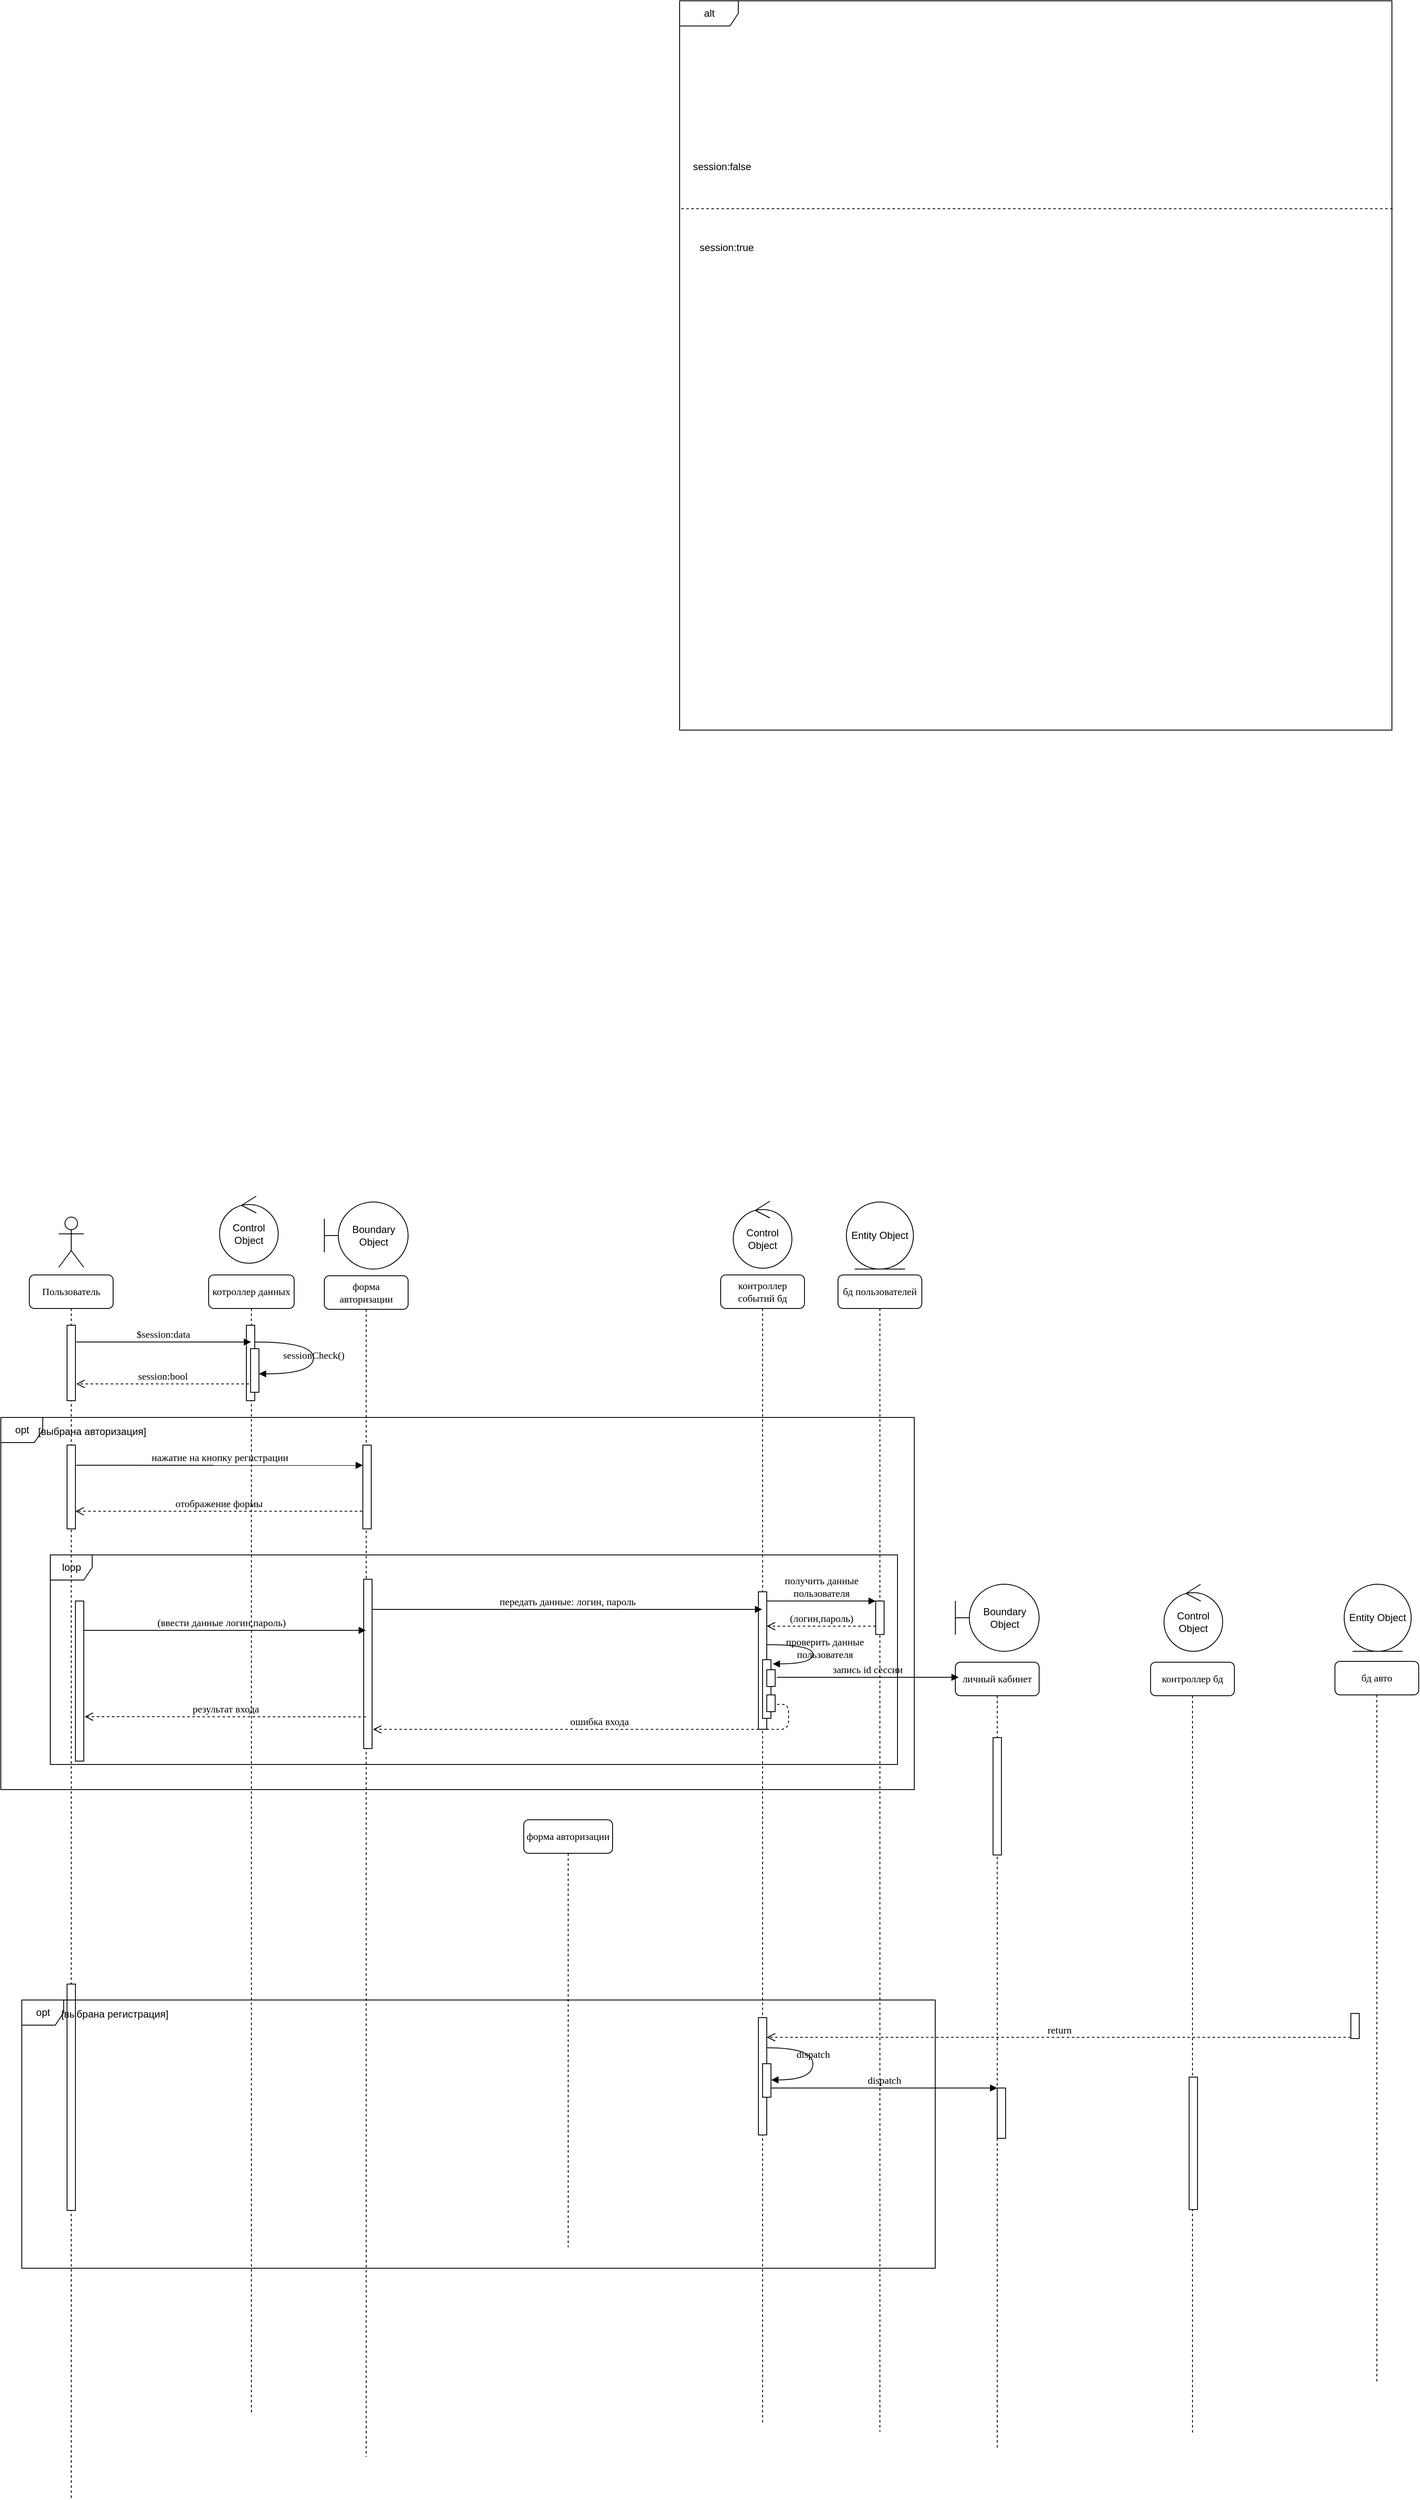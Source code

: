<mxfile version="14.6.6" type="github">
  <diagram name="Page-1" id="13e1069c-82ec-6db2-03f1-153e76fe0fe0">
    <mxGraphModel dx="3304" dy="3010" grid="1" gridSize="10" guides="1" tooltips="1" connect="1" arrows="1" fold="1" page="1" pageScale="1" pageWidth="1100" pageHeight="850" background="#ffffff" math="0" shadow="0">
      <root>
        <mxCell id="0" />
        <mxCell id="1" parent="0" />
        <mxCell id="5UJq4ZcLxgLSVfsXGpA9-32" value="loop" style="shape=umlFrame;tabPosition=left;html=1;boundedLbl=1;labelInHeader=1;width=50;height=30;" vertex="1" parent="1">
          <mxGeometry x="39" y="424" width="1011" height="250" as="geometry" />
        </mxCell>
        <mxCell id="5UJq4ZcLxgLSVfsXGpA9-53" value="opt" style="shape=umlFrame;tabPosition=left;html=1;boundedLbl=1;labelInHeader=1;width=50;height=30;" vertex="1" parent="1">
          <mxGeometry x="-20" y="260" width="1090" height="444" as="geometry" />
        </mxCell>
        <mxCell id="5UJq4ZcLxgLSVfsXGpA9-54" value="[выбрана авторизация]" style="text;align=center;" vertex="1" parent="5UJq4ZcLxgLSVfsXGpA9-53">
          <mxGeometry width="100" height="20" relative="1" as="geometry">
            <mxPoint x="59" y="3" as="offset" />
          </mxGeometry>
        </mxCell>
        <mxCell id="5UJq4ZcLxgLSVfsXGpA9-11" value="alt" style="shape=umlFrame;tabWidth=110;tabHeight=30;tabPosition=left;html=1;boundedLbl=1;labelInHeader=1;width=70;height=30;" vertex="1" parent="1">
          <mxGeometry x="790" y="-1430" width="850" height="870" as="geometry" />
        </mxCell>
        <mxCell id="5UJq4ZcLxgLSVfsXGpA9-12" value="session:false" style="text" vertex="1" parent="5UJq4ZcLxgLSVfsXGpA9-11">
          <mxGeometry width="100" height="20" relative="1" as="geometry">
            <mxPoint x="14" y="184" as="offset" />
          </mxGeometry>
        </mxCell>
        <mxCell id="5UJq4ZcLxgLSVfsXGpA9-13" value="session:true" style="line;strokeWidth=1;dashed=1;labelPosition=center;verticalLabelPosition=bottom;align=left;verticalAlign=top;spacingLeft=20;spacingTop=15;" vertex="1" parent="5UJq4ZcLxgLSVfsXGpA9-11">
          <mxGeometry x="1.902" y="230.599" width="850" height="34.8" as="geometry" />
        </mxCell>
        <mxCell id="7baba1c4bc27f4b0-2" value="форма авторизации" style="shape=umlLifeline;perimeter=lifelinePerimeter;whiteSpace=wrap;html=1;container=1;collapsible=0;recursiveResize=0;outlineConnect=0;rounded=1;shadow=0;comic=0;labelBackgroundColor=none;strokeWidth=1;fontFamily=Verdana;fontSize=12;align=center;" parent="1" vertex="1">
          <mxGeometry x="366" y="91" width="100" height="1409" as="geometry" />
        </mxCell>
        <mxCell id="7baba1c4bc27f4b0-10" value="" style="html=1;points=[];perimeter=orthogonalPerimeter;rounded=0;shadow=0;comic=0;labelBackgroundColor=none;strokeWidth=1;fontFamily=Verdana;fontSize=12;align=center;" parent="7baba1c4bc27f4b0-2" vertex="1">
          <mxGeometry x="47" y="362" width="10" height="202" as="geometry" />
        </mxCell>
        <mxCell id="5UJq4ZcLxgLSVfsXGpA9-65" value="" style="html=1;points=[];perimeter=orthogonalPerimeter;rounded=0;shadow=0;comic=0;labelBackgroundColor=none;strokeWidth=1;fontFamily=Verdana;fontSize=12;align=center;" vertex="1" parent="7baba1c4bc27f4b0-2">
          <mxGeometry x="46" y="202" width="10" height="100" as="geometry" />
        </mxCell>
        <mxCell id="7baba1c4bc27f4b0-4" value="контроллер событий бд" style="shape=umlLifeline;perimeter=lifelinePerimeter;whiteSpace=wrap;html=1;container=1;collapsible=0;recursiveResize=0;outlineConnect=0;rounded=1;shadow=0;comic=0;labelBackgroundColor=none;strokeWidth=1;fontFamily=Verdana;fontSize=12;align=center;" parent="1" vertex="1">
          <mxGeometry x="839" y="90" width="100" height="1370" as="geometry" />
        </mxCell>
        <mxCell id="7baba1c4bc27f4b0-22" value="" style="html=1;points=[];perimeter=orthogonalPerimeter;rounded=0;shadow=0;comic=0;labelBackgroundColor=none;strokeWidth=1;fontFamily=Verdana;fontSize=12;align=center;" parent="7baba1c4bc27f4b0-4" vertex="1">
          <mxGeometry x="45" y="886" width="10" height="140" as="geometry" />
        </mxCell>
        <mxCell id="7baba1c4bc27f4b0-5" value="бд пользователей" style="shape=umlLifeline;perimeter=lifelinePerimeter;whiteSpace=wrap;html=1;container=1;collapsible=0;recursiveResize=0;outlineConnect=0;rounded=1;shadow=0;comic=0;labelBackgroundColor=none;strokeWidth=1;fontFamily=Verdana;fontSize=12;align=center;" parent="1" vertex="1">
          <mxGeometry x="979" y="90" width="100" height="1380" as="geometry" />
        </mxCell>
        <mxCell id="7baba1c4bc27f4b0-6" value="личный кабинет" style="shape=umlLifeline;perimeter=lifelinePerimeter;whiteSpace=wrap;html=1;container=1;collapsible=0;recursiveResize=0;outlineConnect=0;rounded=1;shadow=0;comic=0;labelBackgroundColor=none;strokeWidth=1;fontFamily=Verdana;fontSize=12;align=center;size=40;" parent="1" vertex="1">
          <mxGeometry x="1119" y="552" width="100" height="938" as="geometry" />
        </mxCell>
        <mxCell id="5UJq4ZcLxgLSVfsXGpA9-8" value="" style="html=1;points=[];perimeter=orthogonalPerimeter;rounded=0;shadow=0;comic=0;labelBackgroundColor=none;strokeWidth=1;fontFamily=Verdana;fontSize=12;align=center;" vertex="1" parent="7baba1c4bc27f4b0-6">
          <mxGeometry x="45" y="90" width="10" height="140" as="geometry" />
        </mxCell>
        <mxCell id="7baba1c4bc27f4b0-7" value="бд авто" style="shape=umlLifeline;perimeter=lifelinePerimeter;whiteSpace=wrap;html=1;container=1;collapsible=0;recursiveResize=0;outlineConnect=0;rounded=1;shadow=0;comic=0;labelBackgroundColor=none;strokeWidth=1;fontFamily=Verdana;fontSize=12;align=center;" parent="1" vertex="1">
          <mxGeometry x="1572" y="551" width="100" height="860" as="geometry" />
        </mxCell>
        <mxCell id="7baba1c4bc27f4b0-8" value="Пользователь" style="shape=umlLifeline;perimeter=lifelinePerimeter;whiteSpace=wrap;html=1;container=1;collapsible=0;recursiveResize=0;outlineConnect=0;rounded=1;shadow=0;comic=0;labelBackgroundColor=none;strokeWidth=1;fontFamily=Verdana;fontSize=12;align=center;" parent="1" vertex="1">
          <mxGeometry x="14" y="90" width="100" height="1460" as="geometry" />
        </mxCell>
        <mxCell id="7baba1c4bc27f4b0-9" value="" style="html=1;points=[];perimeter=orthogonalPerimeter;rounded=0;shadow=0;comic=0;labelBackgroundColor=none;strokeWidth=1;fontFamily=Verdana;fontSize=12;align=center;" parent="7baba1c4bc27f4b0-8" vertex="1">
          <mxGeometry x="45" y="60" width="10" height="90" as="geometry" />
        </mxCell>
        <mxCell id="5UJq4ZcLxgLSVfsXGpA9-60" value="" style="html=1;points=[];perimeter=orthogonalPerimeter;rounded=0;shadow=0;comic=0;labelBackgroundColor=none;strokeWidth=1;fontFamily=Verdana;fontSize=12;align=center;" vertex="1" parent="7baba1c4bc27f4b0-8">
          <mxGeometry x="45" y="846" width="10" height="270" as="geometry" />
        </mxCell>
        <mxCell id="5UJq4ZcLxgLSVfsXGpA9-64" value="" style="html=1;points=[];perimeter=orthogonalPerimeter;rounded=0;shadow=0;comic=0;labelBackgroundColor=none;strokeWidth=1;fontFamily=Verdana;fontSize=12;align=center;" vertex="1" parent="7baba1c4bc27f4b0-8">
          <mxGeometry x="45" y="203" width="10" height="100" as="geometry" />
        </mxCell>
        <mxCell id="7baba1c4bc27f4b0-16" value="" style="html=1;points=[];perimeter=orthogonalPerimeter;rounded=0;shadow=0;comic=0;labelBackgroundColor=none;strokeWidth=1;fontFamily=Verdana;fontSize=12;align=center;" parent="1" vertex="1">
          <mxGeometry x="884" y="468" width="10" height="164" as="geometry" />
        </mxCell>
        <mxCell id="7baba1c4bc27f4b0-19" value="" style="html=1;points=[];perimeter=orthogonalPerimeter;rounded=0;shadow=0;comic=0;labelBackgroundColor=none;strokeWidth=1;fontFamily=Verdana;fontSize=12;align=center;" parent="1" vertex="1">
          <mxGeometry x="1024" y="479" width="10" height="40" as="geometry" />
        </mxCell>
        <mxCell id="7baba1c4bc27f4b0-20" value="получить данные&lt;br&gt;пользователя" style="html=1;verticalAlign=bottom;endArrow=block;entryX=0;entryY=0;labelBackgroundColor=none;fontFamily=Verdana;fontSize=12;edgeStyle=elbowEdgeStyle;elbow=vertical;" parent="1" target="7baba1c4bc27f4b0-19" edge="1">
          <mxGeometry relative="1" as="geometry">
            <mxPoint x="894" y="479" as="sourcePoint" />
          </mxGeometry>
        </mxCell>
        <mxCell id="7baba1c4bc27f4b0-21" value="(логин,пароль)" style="html=1;verticalAlign=bottom;endArrow=open;dashed=1;endSize=8;labelBackgroundColor=none;fontFamily=Verdana;fontSize=12;edgeStyle=elbowEdgeStyle;elbow=vertical;" parent="1" source="7baba1c4bc27f4b0-19" edge="1">
          <mxGeometry relative="1" as="geometry">
            <mxPoint x="894" y="509" as="targetPoint" />
            <Array as="points">
              <mxPoint x="969" y="509" />
              <mxPoint x="999" y="509" />
            </Array>
          </mxGeometry>
        </mxCell>
        <mxCell id="7baba1c4bc27f4b0-25" value="" style="html=1;points=[];perimeter=orthogonalPerimeter;rounded=0;shadow=0;comic=0;labelBackgroundColor=none;strokeColor=#000000;strokeWidth=1;fillColor=#FFFFFF;fontFamily=Verdana;fontSize=12;fontColor=#000000;align=center;" parent="1" vertex="1">
          <mxGeometry x="1591" y="971" width="10" height="30" as="geometry" />
        </mxCell>
        <mxCell id="7baba1c4bc27f4b0-26" value="запись id сессии" style="html=1;verticalAlign=bottom;endArrow=block;labelBackgroundColor=none;fontFamily=Verdana;fontSize=12;startArrow=none;exitX=1.193;exitY=0.452;exitDx=0;exitDy=0;exitPerimeter=0;" parent="1" source="5UJq4ZcLxgLSVfsXGpA9-27" edge="1">
          <mxGeometry relative="1" as="geometry">
            <mxPoint x="894" y="612" as="sourcePoint" />
            <mxPoint x="1123" y="570" as="targetPoint" />
          </mxGeometry>
        </mxCell>
        <mxCell id="7baba1c4bc27f4b0-27" value="return" style="html=1;verticalAlign=bottom;endArrow=open;dashed=1;endSize=8;exitX=0;exitY=0.95;labelBackgroundColor=none;fontFamily=Verdana;fontSize=12;" parent="1" source="7baba1c4bc27f4b0-25" target="7baba1c4bc27f4b0-22" edge="1">
          <mxGeometry relative="1" as="geometry">
            <mxPoint x="1229" y="927" as="targetPoint" />
          </mxGeometry>
        </mxCell>
        <mxCell id="7baba1c4bc27f4b0-28" value="" style="html=1;points=[];perimeter=orthogonalPerimeter;rounded=0;shadow=0;comic=0;labelBackgroundColor=none;strokeWidth=1;fontFamily=Verdana;fontSize=12;align=center;" parent="1" vertex="1">
          <mxGeometry x="1169" y="1060" width="10" height="60" as="geometry" />
        </mxCell>
        <mxCell id="7baba1c4bc27f4b0-29" value="dispatch" style="html=1;verticalAlign=bottom;endArrow=block;entryX=0;entryY=0;labelBackgroundColor=none;fontFamily=Verdana;fontSize=12;edgeStyle=elbowEdgeStyle;elbow=vertical;" parent="1" source="7baba1c4bc27f4b0-37" target="7baba1c4bc27f4b0-28" edge="1">
          <mxGeometry relative="1" as="geometry">
            <mxPoint x="1099" y="1061" as="sourcePoint" />
          </mxGeometry>
        </mxCell>
        <mxCell id="7baba1c4bc27f4b0-14" value="передать данные: логин, пароль" style="html=1;verticalAlign=bottom;endArrow=block;labelBackgroundColor=none;fontFamily=Verdana;fontSize=12;edgeStyle=elbowEdgeStyle;elbow=vertical;" parent="1" source="7baba1c4bc27f4b0-10" edge="1">
          <mxGeometry relative="1" as="geometry">
            <mxPoint x="416" y="449" as="sourcePoint" />
            <mxPoint x="888.5" y="489" as="targetPoint" />
            <Array as="points">
              <mxPoint x="536" y="489" />
            </Array>
          </mxGeometry>
        </mxCell>
        <mxCell id="7baba1c4bc27f4b0-34" value="" style="html=1;points=[];perimeter=orthogonalPerimeter;rounded=0;shadow=0;comic=0;labelBackgroundColor=none;strokeWidth=1;fontFamily=Verdana;fontSize=12;align=center;" parent="1" vertex="1">
          <mxGeometry x="889" y="549" width="10" height="70" as="geometry" />
        </mxCell>
        <mxCell id="7baba1c4bc27f4b0-35" value="проверить данные&lt;br&gt;пользователя" style="html=1;verticalAlign=bottom;endArrow=block;labelBackgroundColor=none;fontFamily=Verdana;fontSize=12;elbow=vertical;edgeStyle=orthogonalEdgeStyle;curved=1;entryX=1.213;entryY=0.072;entryPerimeter=0;exitX=1.038;exitY=0.345;exitPerimeter=0;entryDx=0;entryDy=0;" parent="1" target="7baba1c4bc27f4b0-34" edge="1">
          <mxGeometry x="0.205" y="14" relative="1" as="geometry">
            <mxPoint x="894.38" y="531.1" as="sourcePoint" />
            <mxPoint x="894" y="479" as="targetPoint" />
            <Array as="points">
              <mxPoint x="949" y="531" />
              <mxPoint x="949" y="554" />
            </Array>
            <mxPoint as="offset" />
          </mxGeometry>
        </mxCell>
        <mxCell id="7baba1c4bc27f4b0-37" value="" style="html=1;points=[];perimeter=orthogonalPerimeter;rounded=0;shadow=0;comic=0;labelBackgroundColor=none;strokeWidth=1;fontFamily=Verdana;fontSize=12;align=center;" parent="1" vertex="1">
          <mxGeometry x="889" y="1031" width="10" height="40" as="geometry" />
        </mxCell>
        <mxCell id="7baba1c4bc27f4b0-39" value="dispatch" style="html=1;verticalAlign=bottom;endArrow=block;labelBackgroundColor=none;fontFamily=Verdana;fontSize=12;elbow=vertical;edgeStyle=orthogonalEdgeStyle;curved=1;entryX=1;entryY=0.286;entryPerimeter=0;exitX=1.038;exitY=0.345;exitPerimeter=0;" parent="1" edge="1">
          <mxGeometry relative="1" as="geometry">
            <mxPoint x="894.333" y="1012" as="sourcePoint" />
            <mxPoint x="899.333" y="1050.333" as="targetPoint" />
            <Array as="points">
              <mxPoint x="949" y="1012" />
              <mxPoint x="949" y="1050" />
            </Array>
          </mxGeometry>
        </mxCell>
        <mxCell id="5UJq4ZcLxgLSVfsXGpA9-1" value="" style="shape=umlActor;verticalLabelPosition=bottom;verticalAlign=top;html=1;outlineConnect=0;" vertex="1" parent="1">
          <mxGeometry x="49" y="21" width="30" height="60" as="geometry" />
        </mxCell>
        <mxCell id="5UJq4ZcLxgLSVfsXGpA9-5" value="Boundary Object" style="shape=umlBoundary;whiteSpace=wrap;html=1;" vertex="1" parent="1">
          <mxGeometry x="366" y="3" width="100" height="80" as="geometry" />
        </mxCell>
        <mxCell id="5UJq4ZcLxgLSVfsXGpA9-6" value="Control Object" style="ellipse;shape=umlControl;whiteSpace=wrap;html=1;" vertex="1" parent="1">
          <mxGeometry x="854" y="2" width="70" height="80" as="geometry" />
        </mxCell>
        <mxCell id="5UJq4ZcLxgLSVfsXGpA9-7" value="Entity Object" style="ellipse;shape=umlEntity;whiteSpace=wrap;html=1;" vertex="1" parent="1">
          <mxGeometry x="989" y="3" width="80" height="80" as="geometry" />
        </mxCell>
        <mxCell id="5UJq4ZcLxgLSVfsXGpA9-15" value="котроллер данных" style="shape=umlLifeline;perimeter=lifelinePerimeter;whiteSpace=wrap;html=1;container=1;collapsible=0;recursiveResize=0;outlineConnect=0;rounded=1;shadow=0;comic=0;labelBackgroundColor=none;strokeWidth=1;fontFamily=Verdana;fontSize=12;align=center;" vertex="1" parent="1">
          <mxGeometry x="228" y="90" width="102" height="1360" as="geometry" />
        </mxCell>
        <mxCell id="5UJq4ZcLxgLSVfsXGpA9-16" value="" style="html=1;points=[];perimeter=orthogonalPerimeter;rounded=0;shadow=0;comic=0;labelBackgroundColor=none;strokeWidth=1;fontFamily=Verdana;fontSize=12;align=center;" vertex="1" parent="5UJq4ZcLxgLSVfsXGpA9-15">
          <mxGeometry x="45" y="60" width="10" height="90" as="geometry" />
        </mxCell>
        <mxCell id="5UJq4ZcLxgLSVfsXGpA9-21" value="" style="html=1;points=[];perimeter=orthogonalPerimeter;rounded=0;shadow=0;comic=0;labelBackgroundColor=none;strokeWidth=1;fontFamily=Verdana;fontSize=12;align=center;" vertex="1" parent="5UJq4ZcLxgLSVfsXGpA9-15">
          <mxGeometry x="50" y="88" width="10" height="52" as="geometry" />
        </mxCell>
        <mxCell id="5UJq4ZcLxgLSVfsXGpA9-22" value="sessionCheck()" style="html=1;verticalAlign=bottom;endArrow=block;labelBackgroundColor=none;fontFamily=Verdana;fontSize=12;elbow=vertical;edgeStyle=orthogonalEdgeStyle;curved=1;" edge="1" parent="5UJq4ZcLxgLSVfsXGpA9-15" source="5UJq4ZcLxgLSVfsXGpA9-16" target="5UJq4ZcLxgLSVfsXGpA9-21">
          <mxGeometry x="0.098" relative="1" as="geometry">
            <mxPoint x="70.0" y="80.0" as="sourcePoint" />
            <mxPoint x="74.62" y="117.92" as="targetPoint" />
            <Array as="points">
              <mxPoint x="125" y="80" />
              <mxPoint x="125" y="118" />
            </Array>
            <mxPoint as="offset" />
          </mxGeometry>
        </mxCell>
        <mxCell id="5UJq4ZcLxgLSVfsXGpA9-19" value="$session:data&amp;nbsp;" style="html=1;verticalAlign=bottom;endArrow=block;labelBackgroundColor=none;fontFamily=Verdana;fontSize=12;edgeStyle=elbowEdgeStyle;elbow=vertical;" edge="1" parent="1" target="5UJq4ZcLxgLSVfsXGpA9-15">
          <mxGeometry relative="1" as="geometry">
            <mxPoint x="70" y="170" as="sourcePoint" />
            <mxPoint x="223.25" y="300" as="targetPoint" />
            <Array as="points">
              <mxPoint x="196" y="170" />
              <mxPoint x="166" y="290" />
              <mxPoint x="123.75" y="300" />
            </Array>
          </mxGeometry>
        </mxCell>
        <mxCell id="5UJq4ZcLxgLSVfsXGpA9-20" value="Control Object" style="ellipse;shape=umlControl;whiteSpace=wrap;html=1;" vertex="1" parent="1">
          <mxGeometry x="241" y="-4" width="70" height="80" as="geometry" />
        </mxCell>
        <mxCell id="5UJq4ZcLxgLSVfsXGpA9-23" value="session:bool" style="html=1;verticalAlign=bottom;endArrow=open;dashed=1;endSize=8;exitX=-0.192;exitY=0.808;labelBackgroundColor=none;fontFamily=Verdana;fontSize=12;exitDx=0;exitDy=0;exitPerimeter=0;" edge="1" parent="1" source="5UJq4ZcLxgLSVfsXGpA9-21">
          <mxGeometry relative="1" as="geometry">
            <mxPoint x="70" y="220" as="targetPoint" />
            <mxPoint x="601" y="327" as="sourcePoint" />
          </mxGeometry>
        </mxCell>
        <mxCell id="5UJq4ZcLxgLSVfsXGpA9-24" value="(ввести данные логин,пароль)" style="html=1;verticalAlign=bottom;endArrow=block;labelBackgroundColor=none;fontFamily=Verdana;fontSize=12;edgeStyle=elbowEdgeStyle;elbow=vertical;" edge="1" parent="1">
          <mxGeometry relative="1" as="geometry">
            <mxPoint x="70" y="514" as="sourcePoint" />
            <mxPoint x="415.5" y="514" as="targetPoint" />
            <Array as="points">
              <mxPoint x="140" y="514" />
              <mxPoint x="266" y="494" />
              <mxPoint x="166" y="494" />
            </Array>
          </mxGeometry>
        </mxCell>
        <mxCell id="5UJq4ZcLxgLSVfsXGpA9-25" value="" style="html=1;points=[];perimeter=orthogonalPerimeter;rounded=0;shadow=0;comic=0;labelBackgroundColor=none;strokeWidth=1;fontFamily=Verdana;fontSize=12;align=center;" vertex="1" parent="1">
          <mxGeometry x="894" y="591" width="10" height="20" as="geometry" />
        </mxCell>
        <mxCell id="5UJq4ZcLxgLSVfsXGpA9-27" value="" style="html=1;points=[];perimeter=orthogonalPerimeter;rounded=0;shadow=0;comic=0;labelBackgroundColor=none;strokeWidth=1;fontFamily=Verdana;fontSize=12;align=center;" vertex="1" parent="1">
          <mxGeometry x="894" y="561" width="10" height="20" as="geometry" />
        </mxCell>
        <mxCell id="5UJq4ZcLxgLSVfsXGpA9-28" value="Boundary Object" style="shape=umlBoundary;whiteSpace=wrap;html=1;" vertex="1" parent="1">
          <mxGeometry x="1119" y="459" width="100" height="80" as="geometry" />
        </mxCell>
        <mxCell id="5UJq4ZcLxgLSVfsXGpA9-29" value="Entity Object" style="ellipse;shape=umlEntity;whiteSpace=wrap;html=1;" vertex="1" parent="1">
          <mxGeometry x="1583" y="459" width="80" height="80" as="geometry" />
        </mxCell>
        <mxCell id="5UJq4ZcLxgLSVfsXGpA9-30" value="контроллер бд" style="shape=umlLifeline;perimeter=lifelinePerimeter;whiteSpace=wrap;html=1;container=1;collapsible=0;recursiveResize=0;outlineConnect=0;rounded=1;shadow=0;comic=0;labelBackgroundColor=none;strokeWidth=1;fontFamily=Verdana;fontSize=12;align=center;size=40;" vertex="1" parent="1">
          <mxGeometry x="1352" y="552" width="100" height="920" as="geometry" />
        </mxCell>
        <mxCell id="5UJq4ZcLxgLSVfsXGpA9-34" value="" style="html=1;points=[];perimeter=orthogonalPerimeter;rounded=0;shadow=0;comic=0;labelBackgroundColor=none;strokeWidth=1;fontFamily=Verdana;fontSize=12;align=center;" vertex="1" parent="5UJq4ZcLxgLSVfsXGpA9-30">
          <mxGeometry x="46" y="495" width="10" height="158" as="geometry" />
        </mxCell>
        <mxCell id="5UJq4ZcLxgLSVfsXGpA9-31" value="Control Object" style="ellipse;shape=umlControl;whiteSpace=wrap;html=1;" vertex="1" parent="1">
          <mxGeometry x="1368" y="459" width="70" height="80" as="geometry" />
        </mxCell>
        <mxCell id="5UJq4ZcLxgLSVfsXGpA9-58" value="opt" style="shape=umlFrame;tabPosition=left;html=1;boundedLbl=1;labelInHeader=1;width=50;height=30;" vertex="1" parent="1">
          <mxGeometry x="5" y="955" width="1090" height="320" as="geometry" />
        </mxCell>
        <mxCell id="5UJq4ZcLxgLSVfsXGpA9-59" value="[выбрана регистрация]" style="text;align=center;" vertex="1" parent="5UJq4ZcLxgLSVfsXGpA9-58">
          <mxGeometry width="100" height="20" relative="1" as="geometry">
            <mxPoint x="61" y="3" as="offset" />
          </mxGeometry>
        </mxCell>
        <mxCell id="5UJq4ZcLxgLSVfsXGpA9-61" value="результат входа" style="html=1;verticalAlign=bottom;endArrow=open;dashed=1;endSize=8;labelBackgroundColor=none;fontFamily=Verdana;fontSize=12;" edge="1" parent="1">
          <mxGeometry relative="1" as="geometry">
            <mxPoint x="80" y="617" as="targetPoint" />
            <mxPoint x="415.5" y="617.2" as="sourcePoint" />
          </mxGeometry>
        </mxCell>
        <mxCell id="5UJq4ZcLxgLSVfsXGpA9-62" value="ошибка входа" style="html=1;verticalAlign=bottom;endArrow=open;dashed=1;endSize=8;labelBackgroundColor=none;fontFamily=Verdana;fontSize=12;edgeStyle=elbowEdgeStyle;elbow=vertical;exitX=1.72;exitY=0.762;exitDx=0;exitDy=0;exitPerimeter=0;entryX=1.107;entryY=0.887;entryDx=0;entryDy=0;entryPerimeter=0;" edge="1" parent="1" source="7baba1c4bc27f4b0-34" target="7baba1c4bc27f4b0-10">
          <mxGeometry relative="1" as="geometry">
            <mxPoint x="709" y="794" as="targetPoint" />
            <Array as="points">
              <mxPoint x="920" y="724" />
              <mxPoint x="784" y="794" />
              <mxPoint x="814" y="794" />
            </Array>
            <mxPoint x="839" y="794" as="sourcePoint" />
          </mxGeometry>
        </mxCell>
        <mxCell id="5UJq4ZcLxgLSVfsXGpA9-63" value="" style="html=1;points=[];perimeter=orthogonalPerimeter;rounded=0;shadow=0;comic=0;labelBackgroundColor=none;strokeWidth=1;fontFamily=Verdana;fontSize=12;align=center;" vertex="1" parent="1">
          <mxGeometry x="69" y="479" width="10" height="191" as="geometry" />
        </mxCell>
        <mxCell id="5UJq4ZcLxgLSVfsXGpA9-66" value="нажатие на кнопку регистрации" style="html=1;verticalAlign=bottom;endArrow=block;labelBackgroundColor=none;fontFamily=Verdana;fontSize=12;edgeStyle=elbowEdgeStyle;elbow=vertical;" edge="1" parent="1">
          <mxGeometry relative="1" as="geometry">
            <mxPoint x="70" y="317" as="sourcePoint" />
            <mxPoint x="412" y="317.17" as="targetPoint" />
            <Array as="points">
              <mxPoint x="300" y="317.17" />
              <mxPoint x="426" y="297.17" />
              <mxPoint x="326" y="297.17" />
            </Array>
          </mxGeometry>
        </mxCell>
        <mxCell id="5UJq4ZcLxgLSVfsXGpA9-68" value="отображение формы" style="html=1;verticalAlign=bottom;endArrow=open;dashed=1;endSize=8;labelBackgroundColor=none;fontFamily=Verdana;fontSize=12;exitX=-0.073;exitY=0.789;exitDx=0;exitDy=0;exitPerimeter=0;" edge="1" parent="1" source="5UJq4ZcLxgLSVfsXGpA9-65" target="5UJq4ZcLxgLSVfsXGpA9-64">
          <mxGeometry relative="1" as="geometry">
            <mxPoint x="215" y="370" as="targetPoint" />
            <mxPoint x="550.5" y="370.2" as="sourcePoint" />
          </mxGeometry>
        </mxCell>
        <mxCell id="5UJq4ZcLxgLSVfsXGpA9-72" value="форма авторизации" style="shape=umlLifeline;perimeter=lifelinePerimeter;whiteSpace=wrap;html=1;container=1;collapsible=0;recursiveResize=0;outlineConnect=0;rounded=1;shadow=0;comic=0;labelBackgroundColor=none;strokeWidth=1;fontFamily=Verdana;fontSize=12;align=center;" vertex="1" parent="1">
          <mxGeometry x="604" y="740" width="106" height="510" as="geometry" />
        </mxCell>
      </root>
    </mxGraphModel>
  </diagram>
</mxfile>
